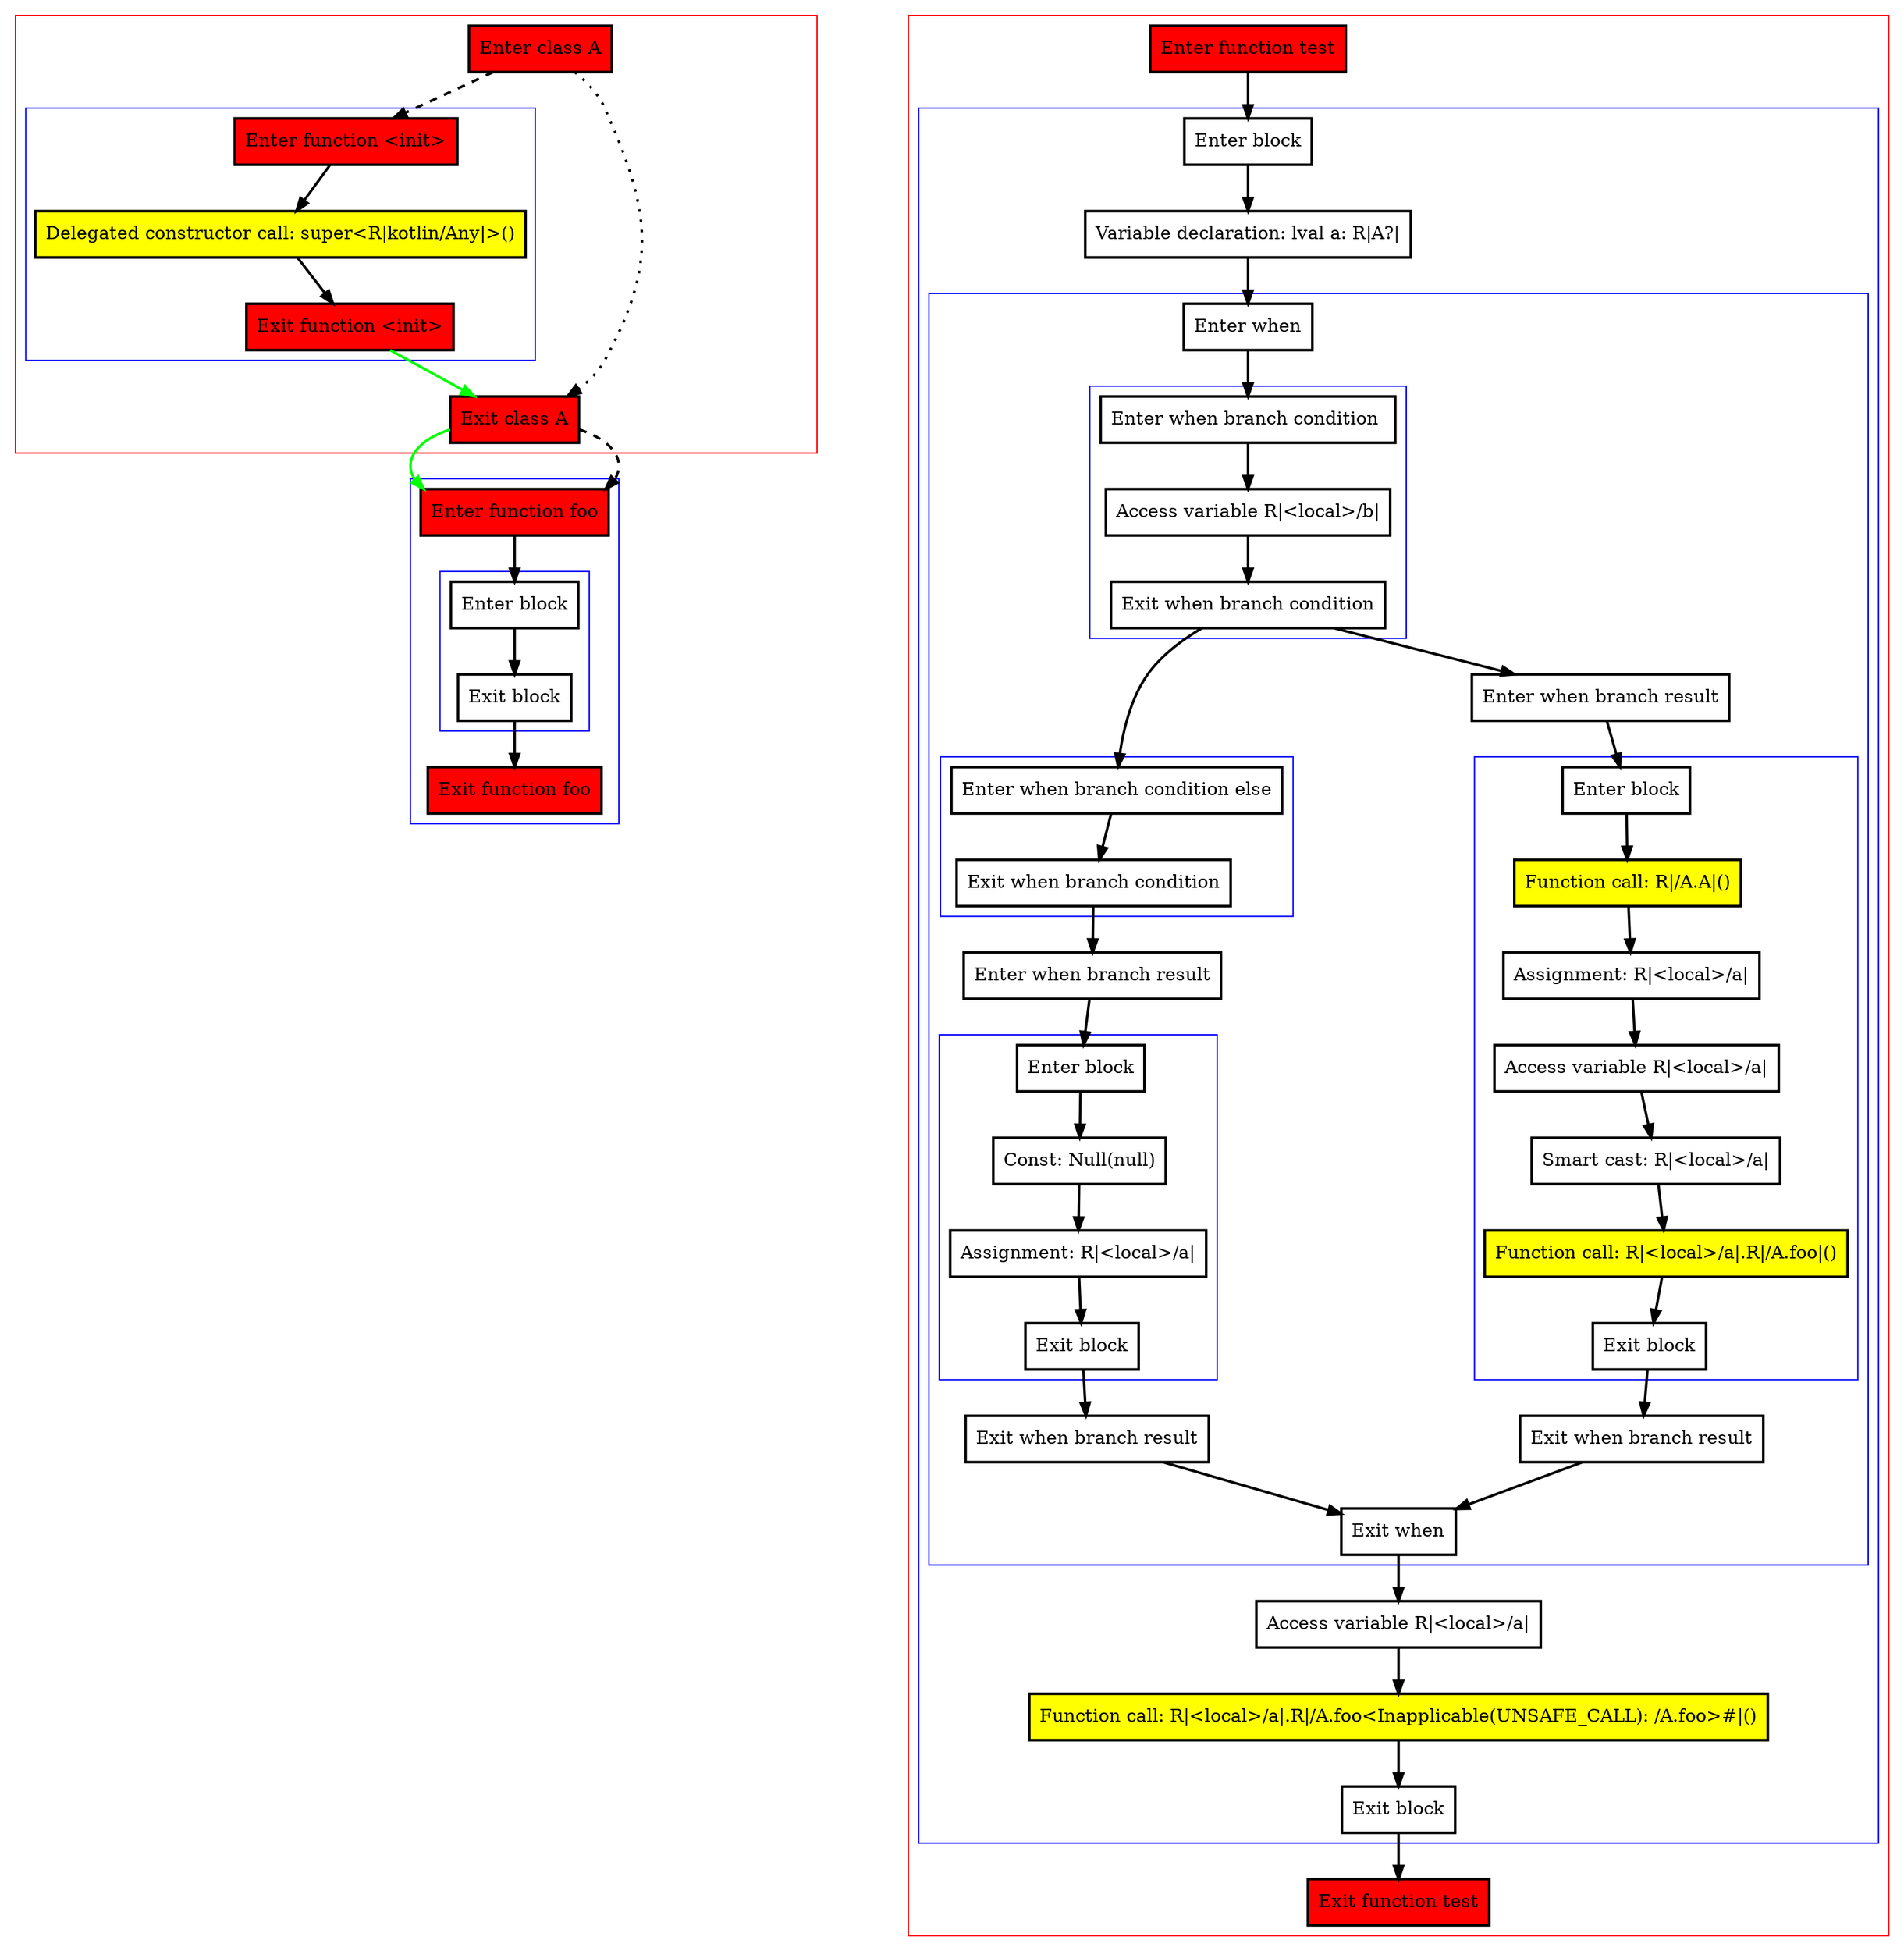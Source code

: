 digraph delayedAssignment_kt {
    graph [nodesep=3]
    node [shape=box penwidth=2]
    edge [penwidth=2]

    subgraph cluster_0 {
        color=red
        0 [label="Enter class A" style="filled" fillcolor=red];
        subgraph cluster_1 {
            color=blue
            1 [label="Enter function <init>" style="filled" fillcolor=red];
            2 [label="Delegated constructor call: super<R|kotlin/Any|>()" style="filled" fillcolor=yellow];
            3 [label="Exit function <init>" style="filled" fillcolor=red];
        }
        4 [label="Exit class A" style="filled" fillcolor=red];
    }
    subgraph cluster_2 {
        color=blue
        5 [label="Enter function foo" style="filled" fillcolor=red];
        subgraph cluster_3 {
            color=blue
            6 [label="Enter block"];
            7 [label="Exit block"];
        }
        8 [label="Exit function foo" style="filled" fillcolor=red];
    }
    0 -> {4} [style=dotted];
    0 -> {1} [style=dashed];
    1 -> {2};
    2 -> {3};
    3 -> {4} [color=green];
    4 -> {5} [color=green];
    4 -> {5} [style=dashed];
    5 -> {6};
    6 -> {7};
    7 -> {8};

    subgraph cluster_4 {
        color=red
        9 [label="Enter function test" style="filled" fillcolor=red];
        subgraph cluster_5 {
            color=blue
            10 [label="Enter block"];
            11 [label="Variable declaration: lval a: R|A?|"];
            subgraph cluster_6 {
                color=blue
                12 [label="Enter when"];
                subgraph cluster_7 {
                    color=blue
                    13 [label="Enter when branch condition "];
                    14 [label="Access variable R|<local>/b|"];
                    15 [label="Exit when branch condition"];
                }
                subgraph cluster_8 {
                    color=blue
                    16 [label="Enter when branch condition else"];
                    17 [label="Exit when branch condition"];
                }
                18 [label="Enter when branch result"];
                subgraph cluster_9 {
                    color=blue
                    19 [label="Enter block"];
                    20 [label="Const: Null(null)"];
                    21 [label="Assignment: R|<local>/a|"];
                    22 [label="Exit block"];
                }
                23 [label="Exit when branch result"];
                24 [label="Enter when branch result"];
                subgraph cluster_10 {
                    color=blue
                    25 [label="Enter block"];
                    26 [label="Function call: R|/A.A|()" style="filled" fillcolor=yellow];
                    27 [label="Assignment: R|<local>/a|"];
                    28 [label="Access variable R|<local>/a|"];
                    29 [label="Smart cast: R|<local>/a|"];
                    30 [label="Function call: R|<local>/a|.R|/A.foo|()" style="filled" fillcolor=yellow];
                    31 [label="Exit block"];
                }
                32 [label="Exit when branch result"];
                33 [label="Exit when"];
            }
            34 [label="Access variable R|<local>/a|"];
            35 [label="Function call: R|<local>/a|.R|/A.foo<Inapplicable(UNSAFE_CALL): /A.foo>#|()" style="filled" fillcolor=yellow];
            36 [label="Exit block"];
        }
        37 [label="Exit function test" style="filled" fillcolor=red];
    }
    9 -> {10};
    10 -> {11};
    11 -> {12};
    12 -> {13};
    13 -> {14};
    14 -> {15};
    15 -> {16 24};
    16 -> {17};
    17 -> {18};
    18 -> {19};
    19 -> {20};
    20 -> {21};
    21 -> {22};
    22 -> {23};
    23 -> {33};
    24 -> {25};
    25 -> {26};
    26 -> {27};
    27 -> {28};
    28 -> {29};
    29 -> {30};
    30 -> {31};
    31 -> {32};
    32 -> {33};
    33 -> {34};
    34 -> {35};
    35 -> {36};
    36 -> {37};

}
